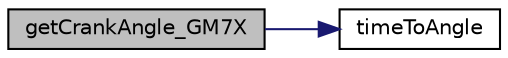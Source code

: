 digraph "getCrankAngle_GM7X"
{
 // LATEX_PDF_SIZE
  edge [fontname="Helvetica",fontsize="10",labelfontname="Helvetica",labelfontsize="10"];
  node [fontname="Helvetica",fontsize="10",shape=record];
  rankdir="LR";
  Node16 [label="getCrankAngle_GM7X",height=0.2,width=0.4,color="black", fillcolor="grey75", style="filled", fontcolor="black",tooltip=" "];
  Node16 -> Node17 [color="midnightblue",fontsize="10",style="solid",fontname="Helvetica"];
  Node17 [label="timeToAngle",height=0.2,width=0.4,color="black", fillcolor="white", style="filled",URL="$crank_maths_8h.html#abdf69861deca8590442873de0ab4acf8",tooltip=" "];
}
